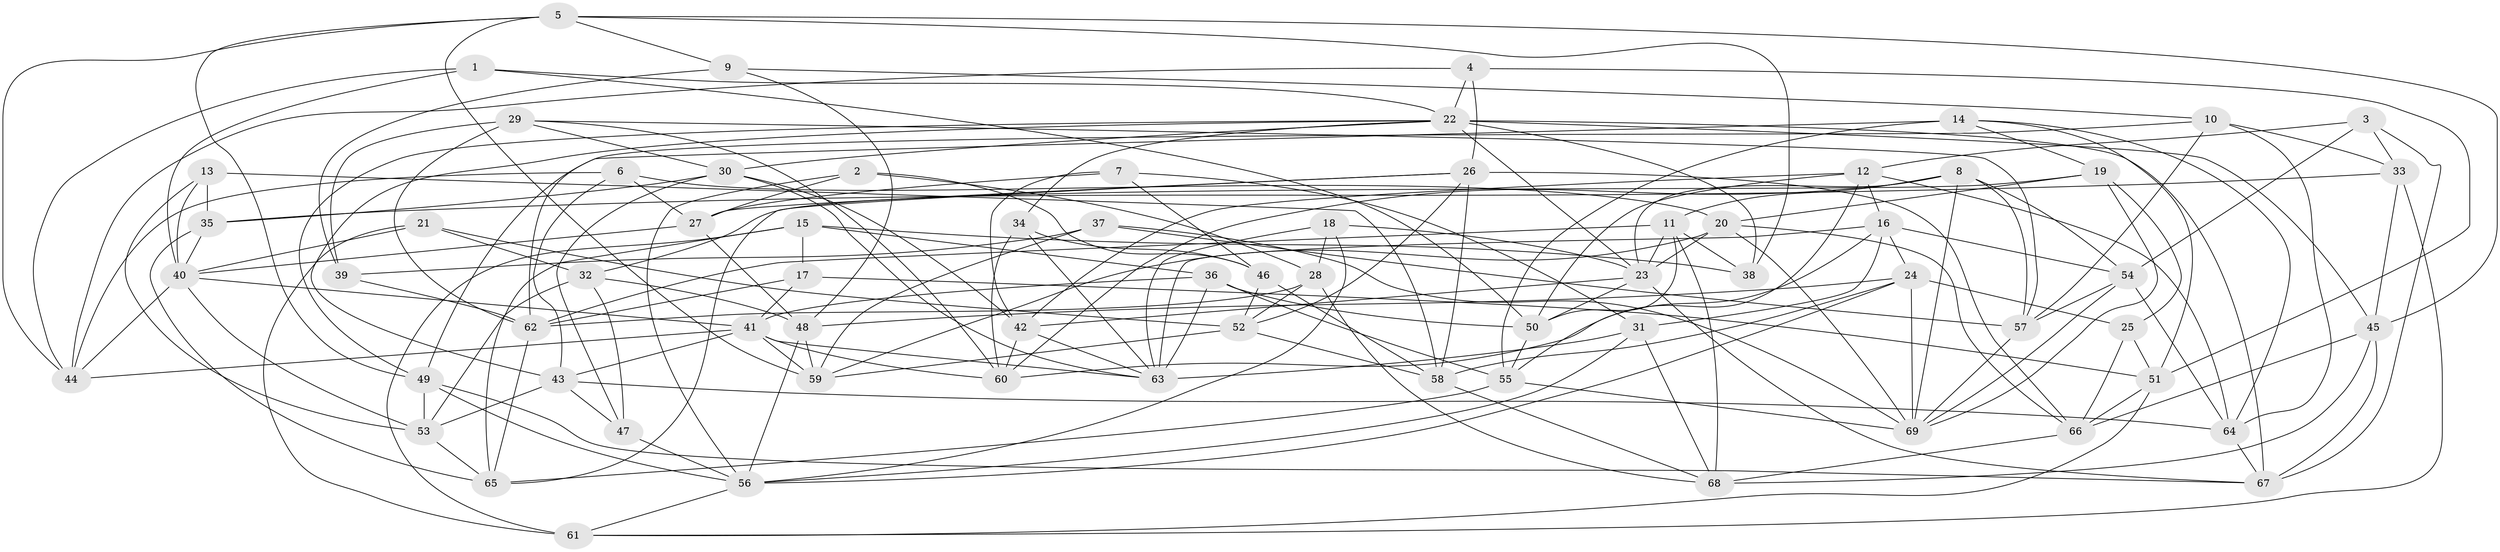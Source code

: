// original degree distribution, {4: 1.0}
// Generated by graph-tools (version 1.1) at 2025/03/03/09/25 03:03:00]
// undirected, 69 vertices, 192 edges
graph export_dot {
graph [start="1"]
  node [color=gray90,style=filled];
  1;
  2;
  3;
  4;
  5;
  6;
  7;
  8;
  9;
  10;
  11;
  12;
  13;
  14;
  15;
  16;
  17;
  18;
  19;
  20;
  21;
  22;
  23;
  24;
  25;
  26;
  27;
  28;
  29;
  30;
  31;
  32;
  33;
  34;
  35;
  36;
  37;
  38;
  39;
  40;
  41;
  42;
  43;
  44;
  45;
  46;
  47;
  48;
  49;
  50;
  51;
  52;
  53;
  54;
  55;
  56;
  57;
  58;
  59;
  60;
  61;
  62;
  63;
  64;
  65;
  66;
  67;
  68;
  69;
  1 -- 22 [weight=1.0];
  1 -- 40 [weight=1.0];
  1 -- 44 [weight=1.0];
  1 -- 50 [weight=1.0];
  2 -- 27 [weight=1.0];
  2 -- 28 [weight=1.0];
  2 -- 46 [weight=1.0];
  2 -- 56 [weight=1.0];
  3 -- 12 [weight=1.0];
  3 -- 33 [weight=1.0];
  3 -- 54 [weight=1.0];
  3 -- 67 [weight=1.0];
  4 -- 22 [weight=1.0];
  4 -- 26 [weight=1.0];
  4 -- 44 [weight=1.0];
  4 -- 51 [weight=1.0];
  5 -- 9 [weight=1.0];
  5 -- 38 [weight=1.0];
  5 -- 44 [weight=1.0];
  5 -- 45 [weight=1.0];
  5 -- 49 [weight=1.0];
  5 -- 59 [weight=1.0];
  6 -- 20 [weight=1.0];
  6 -- 27 [weight=1.0];
  6 -- 43 [weight=1.0];
  6 -- 44 [weight=1.0];
  7 -- 27 [weight=1.0];
  7 -- 31 [weight=1.0];
  7 -- 42 [weight=1.0];
  7 -- 46 [weight=1.0];
  8 -- 11 [weight=1.0];
  8 -- 23 [weight=1.0];
  8 -- 54 [weight=1.0];
  8 -- 57 [weight=1.0];
  8 -- 60 [weight=1.0];
  8 -- 69 [weight=1.0];
  9 -- 10 [weight=1.0];
  9 -- 39 [weight=1.0];
  9 -- 48 [weight=1.0];
  10 -- 33 [weight=2.0];
  10 -- 49 [weight=1.0];
  10 -- 57 [weight=1.0];
  10 -- 64 [weight=1.0];
  11 -- 23 [weight=1.0];
  11 -- 38 [weight=1.0];
  11 -- 50 [weight=1.0];
  11 -- 62 [weight=1.0];
  11 -- 68 [weight=1.0];
  12 -- 16 [weight=1.0];
  12 -- 42 [weight=1.0];
  12 -- 50 [weight=1.0];
  12 -- 55 [weight=1.0];
  12 -- 64 [weight=1.0];
  13 -- 35 [weight=2.0];
  13 -- 40 [weight=1.0];
  13 -- 53 [weight=1.0];
  13 -- 58 [weight=2.0];
  14 -- 19 [weight=1.0];
  14 -- 51 [weight=1.0];
  14 -- 55 [weight=1.0];
  14 -- 62 [weight=2.0];
  14 -- 64 [weight=1.0];
  15 -- 17 [weight=1.0];
  15 -- 36 [weight=1.0];
  15 -- 38 [weight=1.0];
  15 -- 61 [weight=2.0];
  15 -- 65 [weight=1.0];
  16 -- 24 [weight=1.0];
  16 -- 31 [weight=1.0];
  16 -- 54 [weight=1.0];
  16 -- 60 [weight=1.0];
  16 -- 63 [weight=1.0];
  17 -- 41 [weight=1.0];
  17 -- 51 [weight=1.0];
  17 -- 62 [weight=1.0];
  18 -- 23 [weight=1.0];
  18 -- 28 [weight=1.0];
  18 -- 56 [weight=1.0];
  18 -- 63 [weight=1.0];
  19 -- 20 [weight=1.0];
  19 -- 25 [weight=1.0];
  19 -- 32 [weight=2.0];
  19 -- 69 [weight=1.0];
  20 -- 23 [weight=1.0];
  20 -- 59 [weight=1.0];
  20 -- 66 [weight=1.0];
  20 -- 69 [weight=1.0];
  21 -- 32 [weight=1.0];
  21 -- 40 [weight=1.0];
  21 -- 52 [weight=1.0];
  21 -- 61 [weight=1.0];
  22 -- 23 [weight=1.0];
  22 -- 30 [weight=1.0];
  22 -- 34 [weight=1.0];
  22 -- 38 [weight=1.0];
  22 -- 43 [weight=1.0];
  22 -- 45 [weight=1.0];
  22 -- 49 [weight=1.0];
  22 -- 67 [weight=1.0];
  23 -- 42 [weight=1.0];
  23 -- 50 [weight=1.0];
  23 -- 67 [weight=1.0];
  24 -- 25 [weight=1.0];
  24 -- 48 [weight=1.0];
  24 -- 56 [weight=1.0];
  24 -- 58 [weight=1.0];
  24 -- 69 [weight=1.0];
  25 -- 51 [weight=1.0];
  25 -- 66 [weight=1.0];
  26 -- 27 [weight=1.0];
  26 -- 52 [weight=1.0];
  26 -- 58 [weight=1.0];
  26 -- 65 [weight=1.0];
  26 -- 66 [weight=1.0];
  27 -- 40 [weight=1.0];
  27 -- 48 [weight=1.0];
  28 -- 52 [weight=1.0];
  28 -- 62 [weight=2.0];
  28 -- 68 [weight=1.0];
  29 -- 30 [weight=1.0];
  29 -- 39 [weight=2.0];
  29 -- 57 [weight=1.0];
  29 -- 60 [weight=1.0];
  29 -- 62 [weight=1.0];
  30 -- 35 [weight=1.0];
  30 -- 42 [weight=1.0];
  30 -- 47 [weight=1.0];
  30 -- 63 [weight=1.0];
  31 -- 56 [weight=1.0];
  31 -- 63 [weight=2.0];
  31 -- 68 [weight=1.0];
  32 -- 47 [weight=1.0];
  32 -- 48 [weight=1.0];
  32 -- 53 [weight=1.0];
  33 -- 35 [weight=1.0];
  33 -- 45 [weight=1.0];
  33 -- 61 [weight=1.0];
  34 -- 46 [weight=1.0];
  34 -- 60 [weight=1.0];
  34 -- 63 [weight=1.0];
  35 -- 40 [weight=1.0];
  35 -- 65 [weight=1.0];
  36 -- 41 [weight=1.0];
  36 -- 50 [weight=1.0];
  36 -- 55 [weight=1.0];
  36 -- 63 [weight=2.0];
  37 -- 39 [weight=1.0];
  37 -- 57 [weight=1.0];
  37 -- 59 [weight=1.0];
  37 -- 69 [weight=1.0];
  39 -- 62 [weight=2.0];
  40 -- 41 [weight=1.0];
  40 -- 44 [weight=1.0];
  40 -- 53 [weight=1.0];
  41 -- 43 [weight=1.0];
  41 -- 44 [weight=1.0];
  41 -- 59 [weight=1.0];
  41 -- 60 [weight=1.0];
  41 -- 63 [weight=1.0];
  42 -- 60 [weight=1.0];
  42 -- 63 [weight=1.0];
  43 -- 47 [weight=1.0];
  43 -- 53 [weight=1.0];
  43 -- 64 [weight=1.0];
  45 -- 66 [weight=1.0];
  45 -- 67 [weight=1.0];
  45 -- 68 [weight=1.0];
  46 -- 52 [weight=1.0];
  46 -- 58 [weight=2.0];
  47 -- 56 [weight=1.0];
  48 -- 56 [weight=1.0];
  48 -- 59 [weight=1.0];
  49 -- 53 [weight=1.0];
  49 -- 56 [weight=1.0];
  49 -- 67 [weight=1.0];
  50 -- 55 [weight=1.0];
  51 -- 61 [weight=1.0];
  51 -- 66 [weight=1.0];
  52 -- 58 [weight=1.0];
  52 -- 59 [weight=1.0];
  53 -- 65 [weight=1.0];
  54 -- 57 [weight=1.0];
  54 -- 64 [weight=1.0];
  54 -- 69 [weight=1.0];
  55 -- 65 [weight=1.0];
  55 -- 69 [weight=1.0];
  56 -- 61 [weight=1.0];
  57 -- 69 [weight=1.0];
  58 -- 68 [weight=1.0];
  62 -- 65 [weight=1.0];
  64 -- 67 [weight=1.0];
  66 -- 68 [weight=1.0];
}
